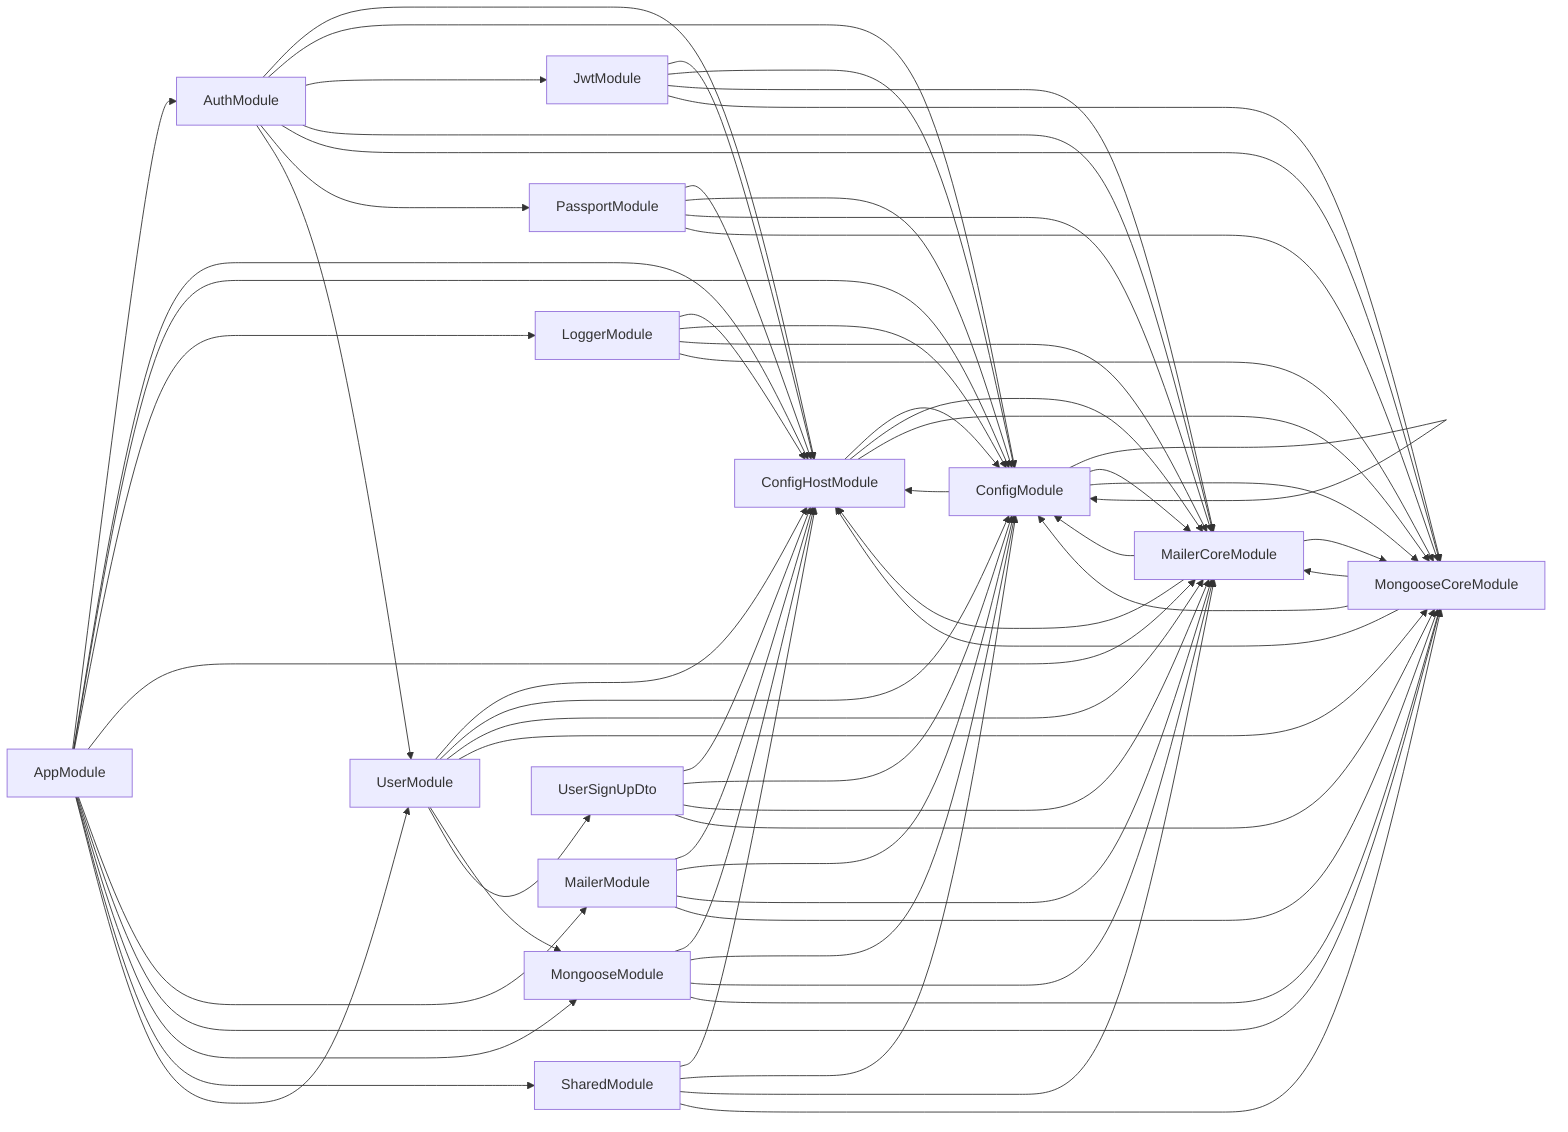 graph LR
    AppModule-->AuthModule
  AppModule-->ConfigHostModule
  AppModule-->ConfigModule
  AppModule-->LoggerModule
  AppModule-->MailerCoreModule
  AppModule-->MailerModule
  AppModule-->MongooseCoreModule
  AppModule-->MongooseModule
  AppModule-->SharedModule
  AppModule-->UserModule
  AuthModule-->ConfigHostModule
  AuthModule-->ConfigModule
  AuthModule-->JwtModule
  AuthModule-->MailerCoreModule
  AuthModule-->MongooseCoreModule
  AuthModule-->PassportModule
  AuthModule-->UserModule
  ConfigHostModule-->ConfigModule
  ConfigHostModule-->MailerCoreModule
  ConfigHostModule-->MongooseCoreModule
  ConfigModule-->ConfigHostModule
  ConfigModule-->ConfigModule
  ConfigModule-->MailerCoreModule
  ConfigModule-->MongooseCoreModule
  JwtModule-->ConfigHostModule
  JwtModule-->ConfigModule
  JwtModule-->MailerCoreModule
  JwtModule-->MongooseCoreModule
  LoggerModule-->ConfigHostModule
  LoggerModule-->ConfigModule
  LoggerModule-->MailerCoreModule
  LoggerModule-->MongooseCoreModule
  MailerCoreModule-->ConfigHostModule
  MailerCoreModule-->ConfigModule
  MailerCoreModule-->MongooseCoreModule
  MailerModule-->ConfigHostModule
  MailerModule-->ConfigModule
  MailerModule-->MailerCoreModule
  MailerModule-->MongooseCoreModule
  MongooseCoreModule-->ConfigHostModule
  MongooseCoreModule-->ConfigModule
  MongooseCoreModule-->MailerCoreModule
  MongooseModule-->ConfigHostModule
  MongooseModule-->ConfigModule
  MongooseModule-->MailerCoreModule
  MongooseModule-->MongooseCoreModule
  PassportModule-->ConfigHostModule
  PassportModule-->ConfigModule
  PassportModule-->MailerCoreModule
  PassportModule-->MongooseCoreModule
  SharedModule-->ConfigHostModule
  SharedModule-->ConfigModule
  SharedModule-->MailerCoreModule
  SharedModule-->MongooseCoreModule
  UserModule-->ConfigHostModule
  UserModule-->ConfigModule
  UserModule-->MailerCoreModule
  UserModule-->MongooseCoreModule
  UserModule-->MongooseModule
  UserModule-->UserSignUpDto
  UserSignUpDto-->ConfigHostModule
  UserSignUpDto-->ConfigModule
  UserSignUpDto-->MailerCoreModule
  UserSignUpDto-->MongooseCoreModule